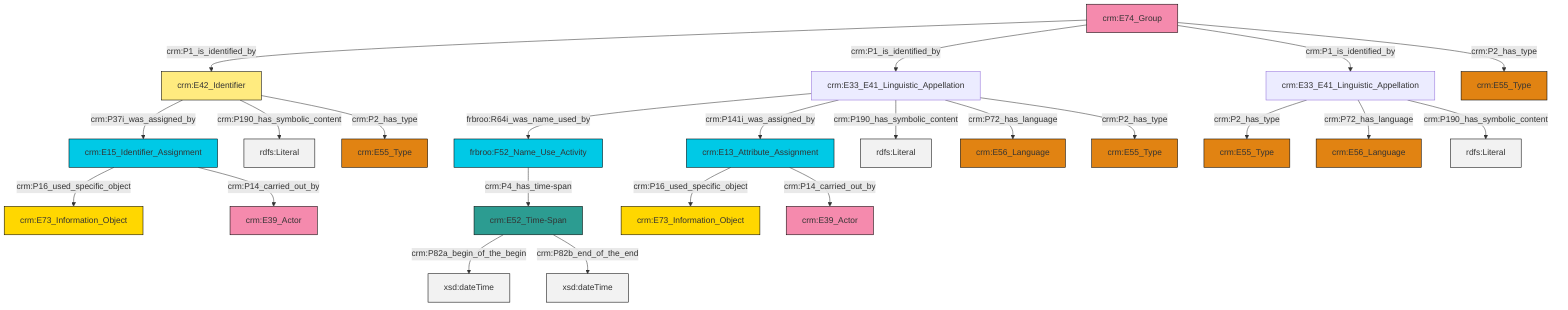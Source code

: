 graph TD
classDef Literal fill:#f2f2f2,stroke:#000000;
classDef CRM_Entity fill:#FFFFFF,stroke:#000000;
classDef Temporal_Entity fill:#00C9E6, stroke:#000000;
classDef Type fill:#E18312, stroke:#000000;
classDef Time-Span fill:#2C9C91, stroke:#000000;
classDef Appellation fill:#FFEB7F, stroke:#000000;
classDef Place fill:#008836, stroke:#000000;
classDef Persistent_Item fill:#B266B2, stroke:#000000;
classDef Conceptual_Object fill:#FFD700, stroke:#000000;
classDef Physical_Thing fill:#D2B48C, stroke:#000000;
classDef Actor fill:#f58aad, stroke:#000000;
classDef PC_Classes fill:#4ce600, stroke:#000000;
classDef Multi fill:#cccccc,stroke:#000000;

4["crm:E33_E41_Linguistic_Appellation"]:::Default -->|crm:P2_has_type| 5["crm:E55_Type"]:::Type
4["crm:E33_E41_Linguistic_Appellation"]:::Default -->|crm:P72_has_language| 8["crm:E56_Language"]:::Type
12["crm:E13_Attribute_Assignment"]:::Temporal_Entity -->|crm:P16_used_specific_object| 13["crm:E73_Information_Object"]:::Conceptual_Object
16["crm:E33_E41_Linguistic_Appellation"]:::Default -->|frbroo:R64i_was_name_used_by| 17["frbroo:F52_Name_Use_Activity"]:::Temporal_Entity
14["crm:E74_Group"]:::Actor -->|crm:P1_is_identified_by| 2["crm:E42_Identifier"]:::Appellation
17["frbroo:F52_Name_Use_Activity"]:::Temporal_Entity -->|crm:P4_has_time-span| 18["crm:E52_Time-Span"]:::Time-Span
16["crm:E33_E41_Linguistic_Appellation"]:::Default -->|crm:P141i_was_assigned_by| 12["crm:E13_Attribute_Assignment"]:::Temporal_Entity
2["crm:E42_Identifier"]:::Appellation -->|crm:P37i_was_assigned_by| 6["crm:E15_Identifier_Assignment"]:::Temporal_Entity
12["crm:E13_Attribute_Assignment"]:::Temporal_Entity -->|crm:P14_carried_out_by| 21["crm:E39_Actor"]:::Actor
2["crm:E42_Identifier"]:::Appellation -->|crm:P190_has_symbolic_content| 24[rdfs:Literal]:::Literal
18["crm:E52_Time-Span"]:::Time-Span -->|crm:P82a_begin_of_the_begin| 25[xsd:dateTime]:::Literal
16["crm:E33_E41_Linguistic_Appellation"]:::Default -->|crm:P190_has_symbolic_content| 33[rdfs:Literal]:::Literal
14["crm:E74_Group"]:::Actor -->|crm:P1_is_identified_by| 16["crm:E33_E41_Linguistic_Appellation"]:::Default
16["crm:E33_E41_Linguistic_Appellation"]:::Default -->|crm:P72_has_language| 0["crm:E56_Language"]:::Type
14["crm:E74_Group"]:::Actor -->|crm:P1_is_identified_by| 4["crm:E33_E41_Linguistic_Appellation"]:::Default
18["crm:E52_Time-Span"]:::Time-Span -->|crm:P82b_end_of_the_end| 37[xsd:dateTime]:::Literal
14["crm:E74_Group"]:::Actor -->|crm:P2_has_type| 35["crm:E55_Type"]:::Type
16["crm:E33_E41_Linguistic_Appellation"]:::Default -->|crm:P2_has_type| 31["crm:E55_Type"]:::Type
6["crm:E15_Identifier_Assignment"]:::Temporal_Entity -->|crm:P16_used_specific_object| 10["crm:E73_Information_Object"]:::Conceptual_Object
4["crm:E33_E41_Linguistic_Appellation"]:::Default -->|crm:P190_has_symbolic_content| 41[rdfs:Literal]:::Literal
2["crm:E42_Identifier"]:::Appellation -->|crm:P2_has_type| 26["crm:E55_Type"]:::Type
6["crm:E15_Identifier_Assignment"]:::Temporal_Entity -->|crm:P14_carried_out_by| 28["crm:E39_Actor"]:::Actor